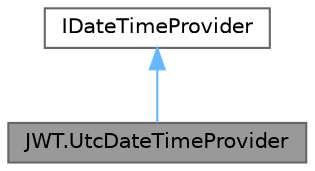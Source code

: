 digraph "JWT.UtcDateTimeProvider"
{
 // LATEX_PDF_SIZE
  bgcolor="transparent";
  edge [fontname=Helvetica,fontsize=10,labelfontname=Helvetica,labelfontsize=10];
  node [fontname=Helvetica,fontsize=10,shape=box,height=0.2,width=0.4];
  Node1 [id="Node000001",label="JWT.UtcDateTimeProvider",height=0.2,width=0.4,color="gray40", fillcolor="grey60", style="filled", fontcolor="black",tooltip="Provider for UTC DateTime."];
  Node2 -> Node1 [id="edge3_Node000001_Node000002",dir="back",color="steelblue1",style="solid",tooltip=" "];
  Node2 [id="Node000002",label="IDateTimeProvider",height=0.2,width=0.4,color="gray40", fillcolor="white", style="filled",URL="$interface_j_w_t_1_1_i_date_time_provider.html",tooltip="Represents a DateTime provider."];
}

